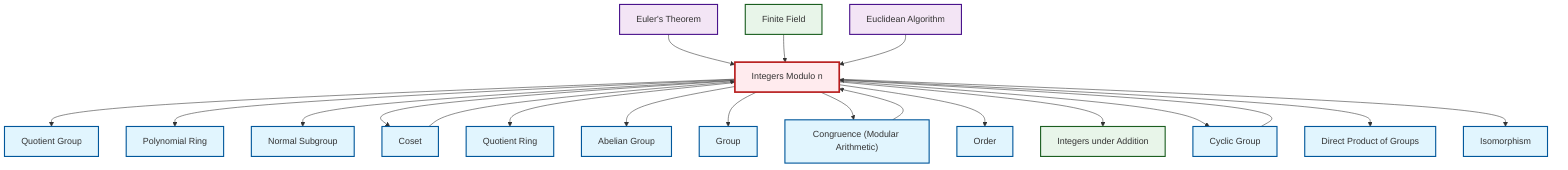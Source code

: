 graph TD
    classDef definition fill:#e1f5fe,stroke:#01579b,stroke-width:2px
    classDef theorem fill:#f3e5f5,stroke:#4a148c,stroke-width:2px
    classDef axiom fill:#fff3e0,stroke:#e65100,stroke-width:2px
    classDef example fill:#e8f5e9,stroke:#1b5e20,stroke-width:2px
    classDef current fill:#ffebee,stroke:#b71c1c,stroke-width:3px
    def-quotient-group["Quotient Group"]:::definition
    ex-finite-field["Finite Field"]:::example
    def-order["Order"]:::definition
    def-coset["Coset"]:::definition
    def-direct-product["Direct Product of Groups"]:::definition
    def-congruence["Congruence (Modular Arithmetic)"]:::definition
    ex-quotient-integers-mod-n["Integers Modulo n"]:::example
    ex-integers-addition["Integers under Addition"]:::example
    def-cyclic-group["Cyclic Group"]:::definition
    def-quotient-ring["Quotient Ring"]:::definition
    thm-euler["Euler's Theorem"]:::theorem
    def-normal-subgroup["Normal Subgroup"]:::definition
    def-isomorphism["Isomorphism"]:::definition
    def-group["Group"]:::definition
    def-abelian-group["Abelian Group"]:::definition
    thm-euclidean-algorithm["Euclidean Algorithm"]:::theorem
    def-polynomial-ring["Polynomial Ring"]:::definition
    ex-quotient-integers-mod-n --> def-quotient-group
    ex-quotient-integers-mod-n --> def-polynomial-ring
    thm-euler --> ex-quotient-integers-mod-n
    ex-quotient-integers-mod-n --> def-normal-subgroup
    ex-quotient-integers-mod-n --> def-coset
    ex-quotient-integers-mod-n --> def-quotient-ring
    ex-quotient-integers-mod-n --> def-abelian-group
    ex-finite-field --> ex-quotient-integers-mod-n
    ex-quotient-integers-mod-n --> def-group
    ex-quotient-integers-mod-n --> def-congruence
    ex-quotient-integers-mod-n --> def-order
    ex-quotient-integers-mod-n --> ex-integers-addition
    ex-quotient-integers-mod-n --> def-cyclic-group
    ex-quotient-integers-mod-n --> def-direct-product
    ex-quotient-integers-mod-n --> def-isomorphism
    thm-euclidean-algorithm --> ex-quotient-integers-mod-n
    def-congruence --> ex-quotient-integers-mod-n
    def-coset --> ex-quotient-integers-mod-n
    def-cyclic-group --> ex-quotient-integers-mod-n
    class ex-quotient-integers-mod-n current